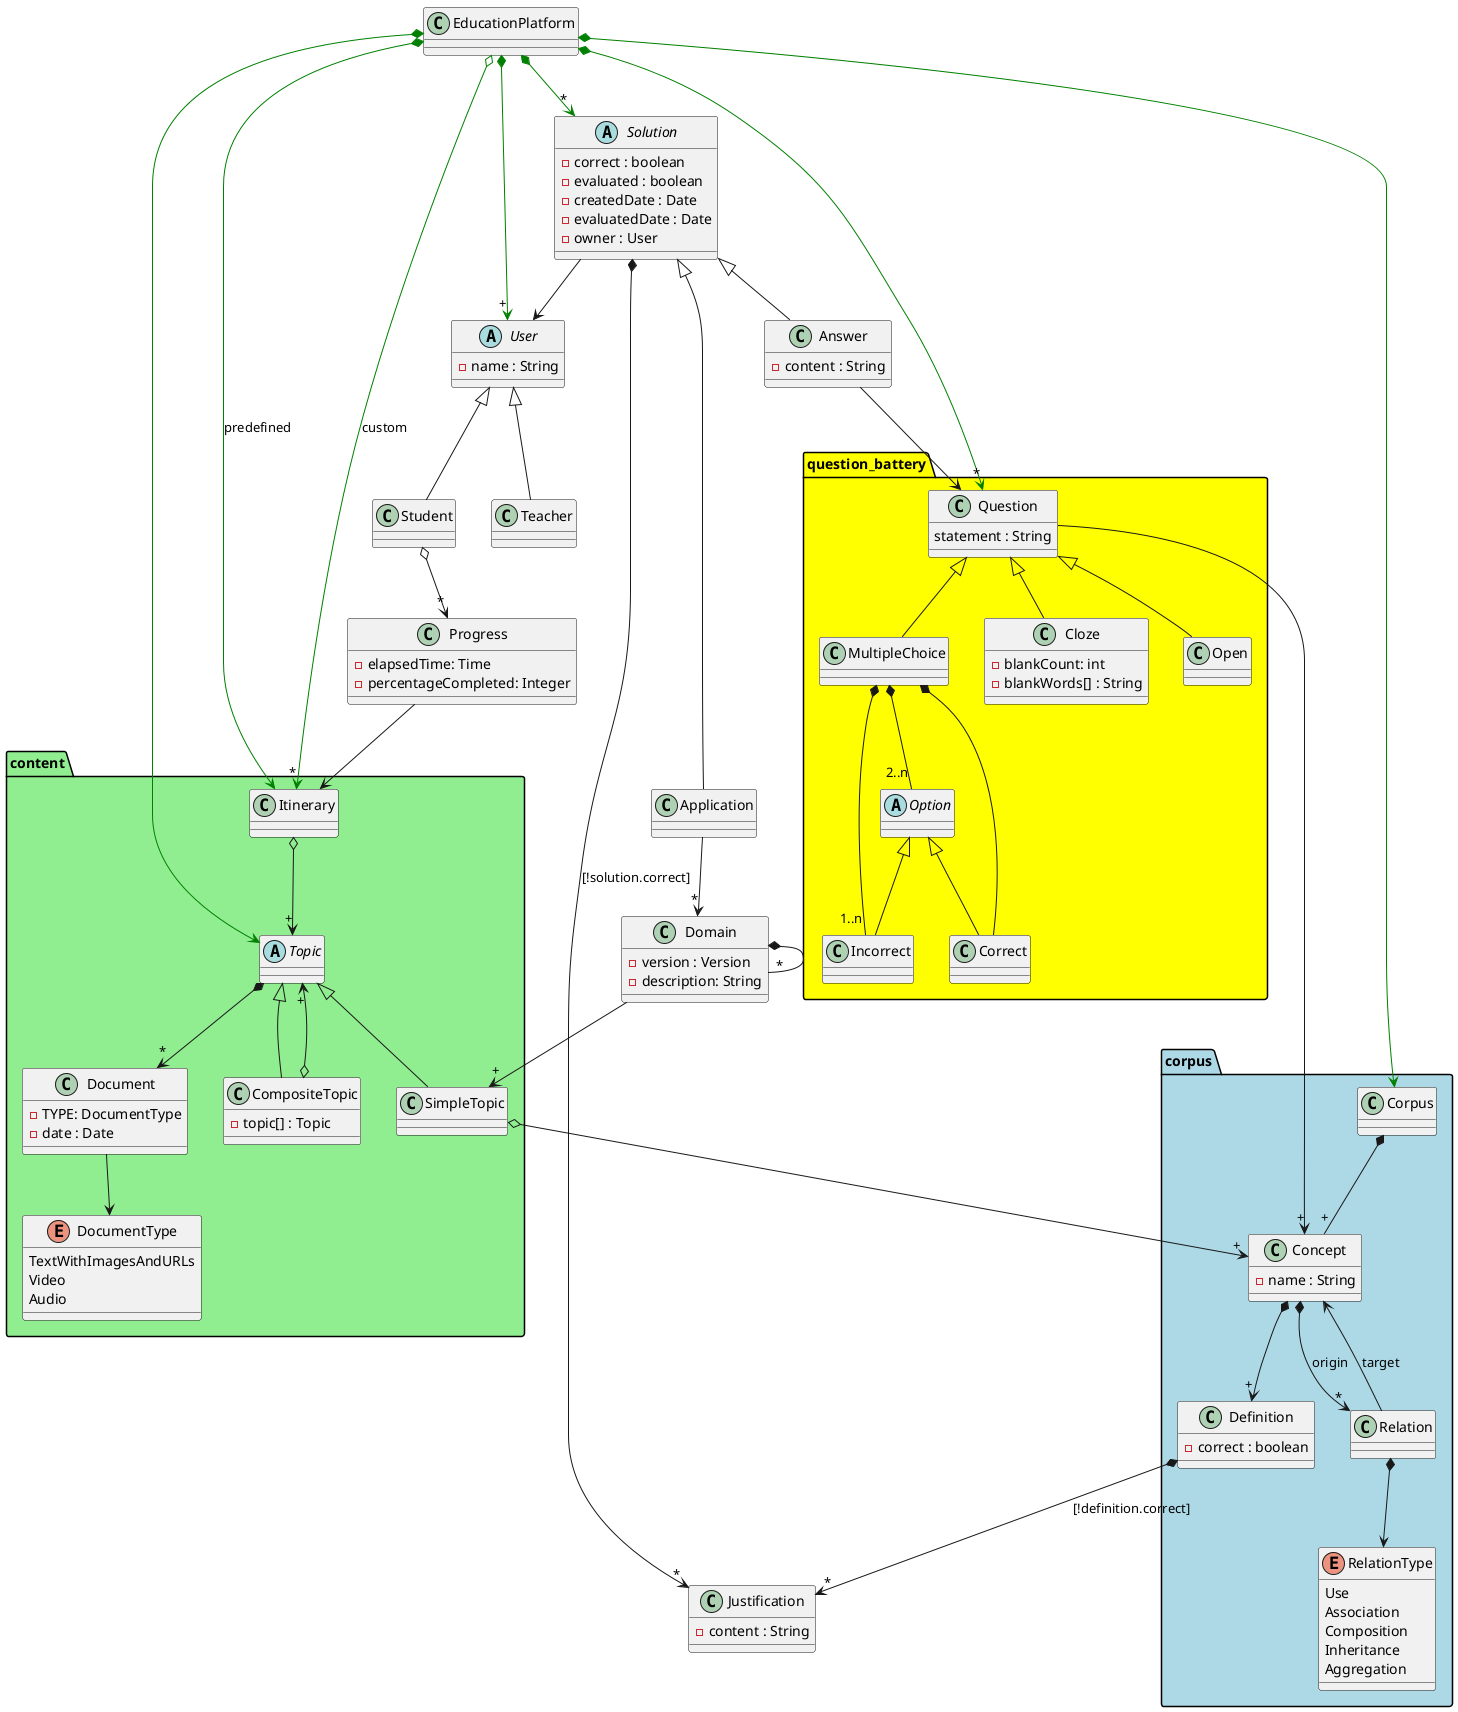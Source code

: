 @startuml EducationPlatformDomain

EducationPlatform *-[#green]-> "+" User
EducationPlatform *-[#green]-> content.Topic
EducationPlatform *-[#green]-> content.Itinerary : predefined
EducationPlatform o-[#green]-> "*" content.Itinerary : custom
EducationPlatform *-[#green]-> "*" question_battery.Question
EducationPlatform *-[#green]-> "*" Solution
EducationPlatform *-[#green]-> corpus.Corpus

abstract Solution {
    - correct : boolean
    - evaluated : boolean
    - createdDate : Date
    - evaluatedDate : Date
    - owner : User
}
Solution <|--  Application
Solution <|-- Answer
Solution --> User
Solution *--> "*" Justification:[!solution.correct]

class Answer{
    - content : String
}
Answer --> Question

abstract User{
    - name : String
}
User <|-- Teacher
User <|-- Student

class Teacher{
    
}

class Student{

}
Student o-->"*" Progress

class Progress {
    - elapsedTime: Time
    - percentageCompleted: Integer
}
Progress --> content.Itinerary

class Justification {
    - content : String
}

package content #lightgreen{

    class Itinerary {
   
    }
    Itinerary o--> "+" Topic

    abstract Topic{
    }
    Topic <|-- CompositeTopic
    Topic <|-- SimpleTopic
    Topic *--> "*" Document

    class CompositeTopic {
        - topic[] : Topic
    }

    class Document {
        - TYPE: DocumentType
        - date : Date
    }
    Document --> DocumentType

    enum DocumentType {
        TextWithImagesAndURLs
        Video
        Audio
    }

    class SimpleTopic{
    }
    SimpleTopic o--> "+" corpus.Concept

    class CompositeTopic{
    }
    CompositeTopic o--> "+" Topic
}

package corpus #lightblue{

    class Corpus {
    }
    Corpus *-- "+" Concept

    class Concept{
        - name : String
    }
    Concept *-down-> "+" Definition
    Concept *-down-> "*" Relation : origin

    class Definition {
        - correct : boolean
    }
    Definition *--> "*" Justification:[!definition.correct]

    class Relation {
    }
    Relation --> Concept : target
    Relation *-down-> RelationType

    enum RelationType {
        Use
        Association
        Composition
        Inheritance
        Aggregation
    }

}

class Domain {
   - version : Version
   - description: String
}
Domain --> "+" SimpleTopic
Domain *-- "*" Domain

class Application{
  
}
Application --> "*" Domain

package question_battery #yellow{

    class Question{
            statement : String
    }
    Question <|-- MultipleChoice
    Question <|-- Cloze
    Question <|-- Open
    Question --> "+" Concept

    class Cloze{
       - blankCount: int
       - blankWords[] : String
    }

    class MultipleChoice{
    }
    MultipleChoice *--"2..n" Option
    MultipleChoice *-- Correct
    MultipleChoice *--"1..n" Incorrect

    abstract Option
    Option <|-- Incorrect
    Option <|-- Correct

    class Correct

    class Incorrect

}

@enduml